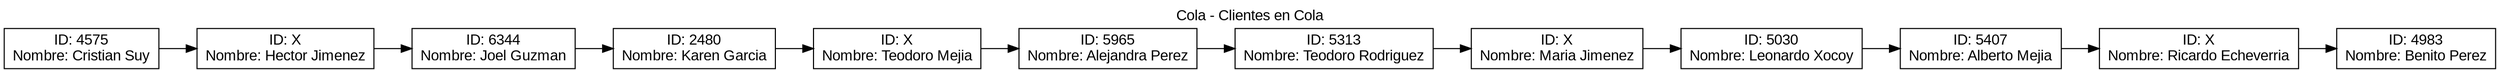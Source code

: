 digraph G {
fontname="Arial"
label="Cola - Clientes en Cola"
labelloc = t
rankdir=LR;
node[shape="box" fontname="Arial"];
nodo_0 [label="ID: 4575\nNombre: Cristian Suy"];
nodo_1 [label="ID: X\nNombre: Hector Jimenez"];
nodo_2 [label="ID: 6344\nNombre: Joel Guzman"];
nodo_3 [label="ID: 2480\nNombre: Karen Garcia"];
nodo_4 [label="ID: X\nNombre: Teodoro Mejia"];
nodo_5 [label="ID: 5965\nNombre: Alejandra Perez"];
nodo_6 [label="ID: 5313\nNombre: Teodoro Rodriguez"];
nodo_7 [label="ID: X\nNombre: Maria Jimenez"];
nodo_8 [label="ID: 5030\nNombre: Leonardo Xocoy"];
nodo_9 [label="ID: 5407\nNombre: Alberto Mejia"];
nodo_10 [label="ID: X\nNombre: Ricardo Echeverria"];
nodo_11 [label="ID: 4983\nNombre: Benito Perez"];
nodo_0 -> nodo_1 -> nodo_2 -> nodo_3 -> nodo_4 -> nodo_5 -> nodo_6 -> nodo_7 -> nodo_8 -> nodo_9 -> nodo_10 -> nodo_11;
}
